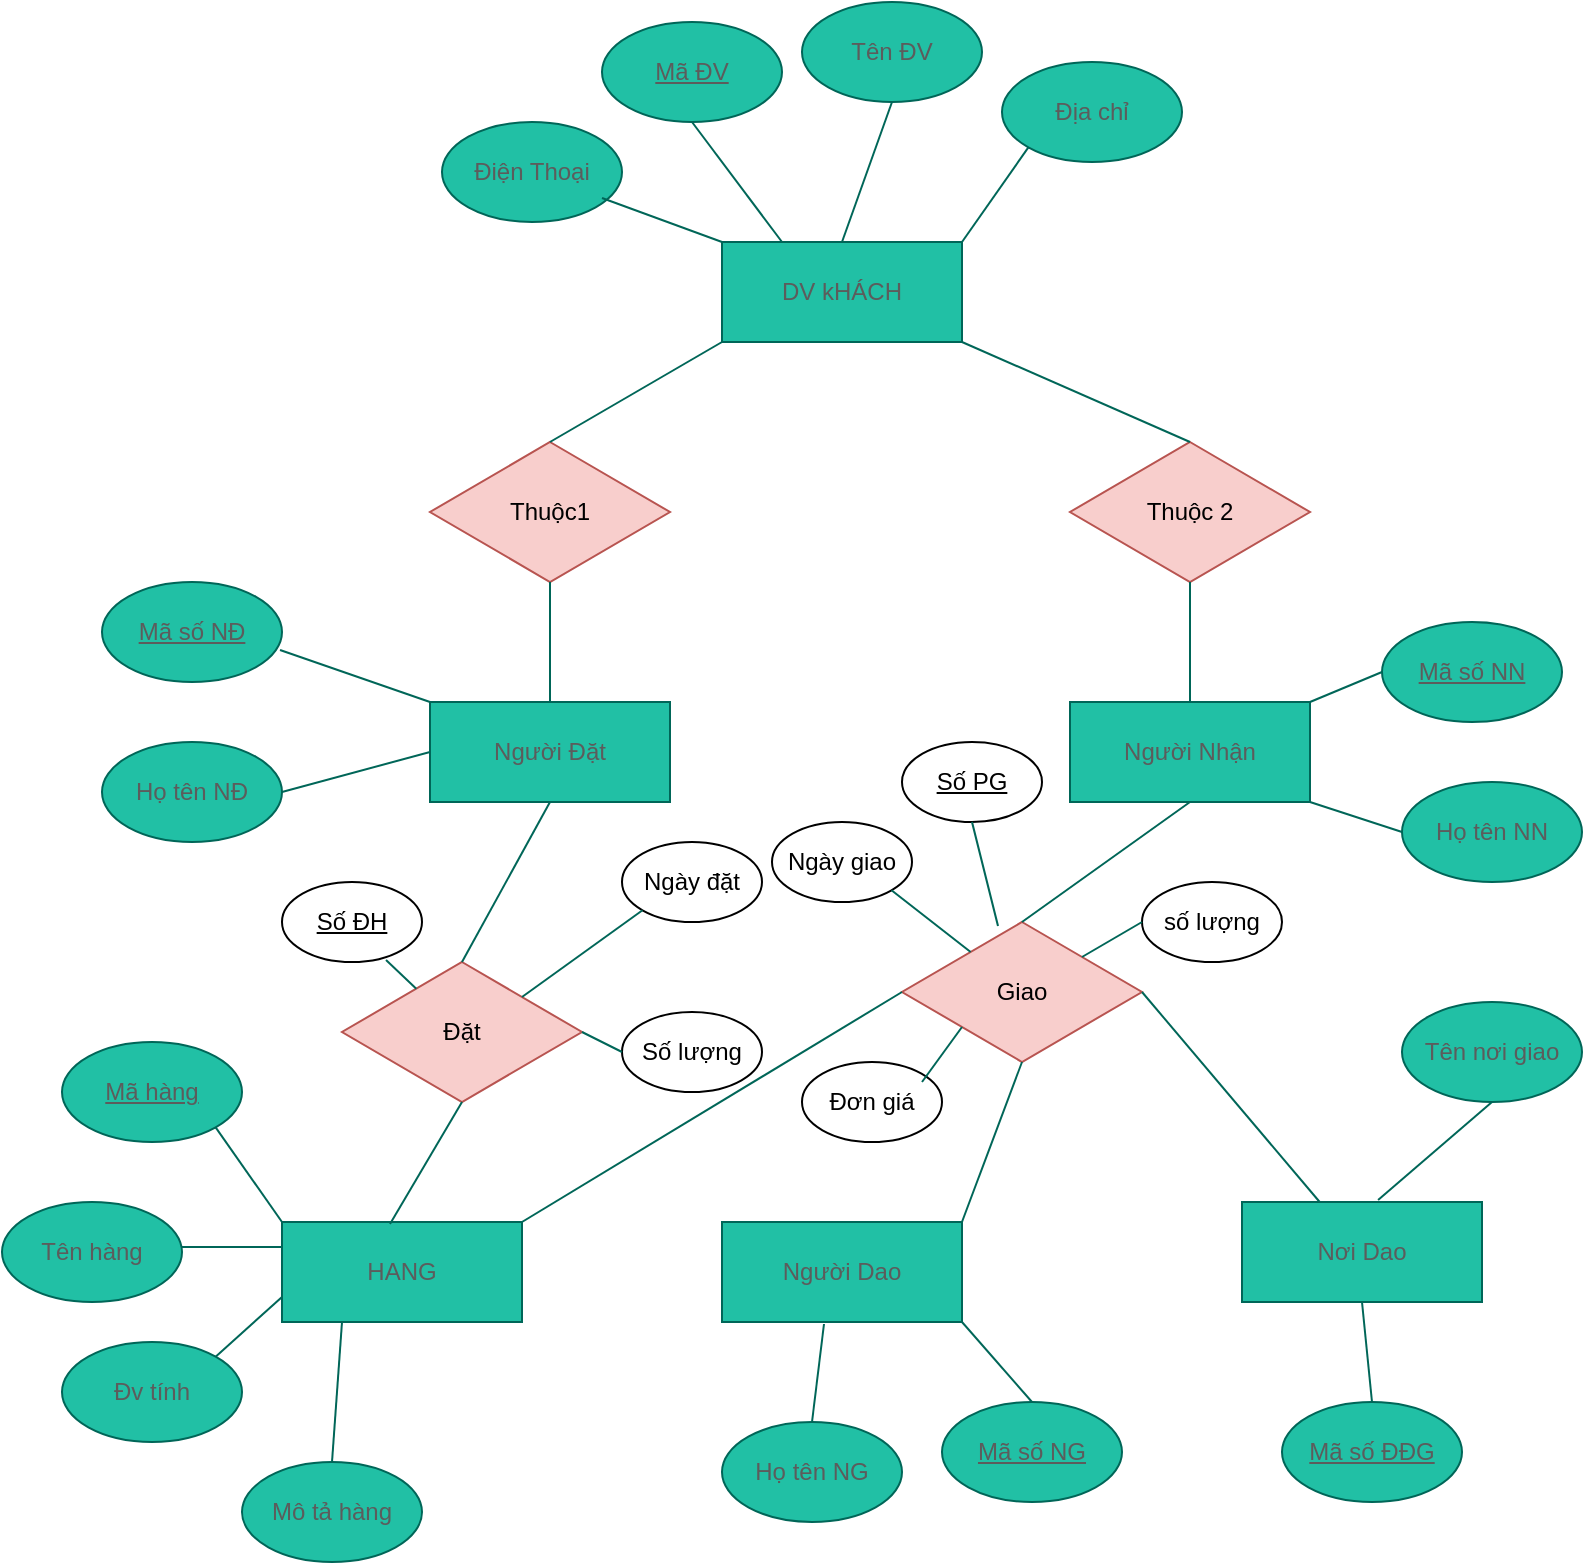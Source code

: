<mxfile version="14.4.3" type="device"><diagram id="ddR-chVy-TIGkx8MfOag" name="Page-1"><mxGraphModel dx="1679" dy="494" grid="1" gridSize="10" guides="1" tooltips="1" connect="1" arrows="1" fold="1" page="1" pageScale="1" pageWidth="827" pageHeight="1169" math="0" shadow="0"><root><mxCell id="0"/><mxCell id="1" parent="0"/><mxCell id="TIYxr--SBa2zYIi0QF-9-9" value="Người Đặt" style="whiteSpace=wrap;html=1;strokeColor=#006658;fillColor=#21C0A5;fontColor=#5C5C5C;" parent="1" vertex="1"><mxGeometry x="194" y="670" width="120" height="50" as="geometry"/></mxCell><mxCell id="TIYxr--SBa2zYIi0QF-9-10" value="Người Nhận" style="whiteSpace=wrap;html=1;fillColor=#21C0A5;strokeColor=#006658;fontColor=#5C5C5C;" parent="1" vertex="1"><mxGeometry x="514" y="670" width="120" height="50" as="geometry"/></mxCell><mxCell id="TIYxr--SBa2zYIi0QF-9-11" value="Thuộc1" style="rhombus;whiteSpace=wrap;html=1;strokeColor=#b85450;fillColor=#f8cecc;" parent="1" vertex="1"><mxGeometry x="194" y="540" width="120" height="70" as="geometry"/></mxCell><mxCell id="TIYxr--SBa2zYIi0QF-9-12" value="Thuộc 2" style="rhombus;whiteSpace=wrap;html=1;strokeColor=#b85450;fillColor=#f8cecc;" parent="1" vertex="1"><mxGeometry x="514" y="540" width="120" height="70" as="geometry"/></mxCell><mxCell id="TIYxr--SBa2zYIi0QF-9-13" value="DV kHÁCH" style="whiteSpace=wrap;html=1;strokeColor=#006658;fillColor=#21C0A5;fontColor=#5C5C5C;" parent="1" vertex="1"><mxGeometry x="340" y="440" width="120" height="50" as="geometry"/></mxCell><mxCell id="TIYxr--SBa2zYIi0QF-9-14" value="HANG" style="whiteSpace=wrap;html=1;strokeColor=#006658;fillColor=#21C0A5;fontColor=#5C5C5C;" parent="1" vertex="1"><mxGeometry x="120" y="930" width="120" height="50" as="geometry"/></mxCell><mxCell id="TIYxr--SBa2zYIi0QF-9-15" value="Người Dao" style="whiteSpace=wrap;html=1;strokeColor=#006658;fillColor=#21C0A5;fontColor=#5C5C5C;" parent="1" vertex="1"><mxGeometry x="340" y="930" width="120" height="50" as="geometry"/></mxCell><mxCell id="TIYxr--SBa2zYIi0QF-9-16" value="Đặt" style="rhombus;whiteSpace=wrap;html=1;strokeColor=#b85450;fillColor=#f8cecc;" parent="1" vertex="1"><mxGeometry x="150" y="800" width="120" height="70" as="geometry"/></mxCell><mxCell id="TIYxr--SBa2zYIi0QF-9-17" value="Giao" style="rhombus;whiteSpace=wrap;html=1;strokeColor=#b85450;fillColor=#f8cecc;" parent="1" vertex="1"><mxGeometry x="430" y="780" width="120" height="70" as="geometry"/></mxCell><mxCell id="TIYxr--SBa2zYIi0QF-9-18" value="Nơi Dao" style="whiteSpace=wrap;html=1;strokeColor=#006658;fillColor=#21C0A5;fontColor=#5C5C5C;" parent="1" vertex="1"><mxGeometry x="600" y="920" width="120" height="50" as="geometry"/></mxCell><mxCell id="TIYxr--SBa2zYIi0QF-9-19" value="" style="endArrow=none;html=1;exitX=0.5;exitY=0;exitDx=0;exitDy=0;entryX=0.5;entryY=1;entryDx=0;entryDy=0;strokeColor=#006658;fontColor=#5C5C5C;" parent="1" source="TIYxr--SBa2zYIi0QF-9-17" target="TIYxr--SBa2zYIi0QF-9-10" edge="1"><mxGeometry width="50" height="50" relative="1" as="geometry"><mxPoint x="390" y="730" as="sourcePoint"/><mxPoint x="440" y="680" as="targetPoint"/><Array as="points"/></mxGeometry></mxCell><mxCell id="TIYxr--SBa2zYIi0QF-9-20" value="" style="endArrow=none;html=1;entryX=0.5;entryY=1;entryDx=0;entryDy=0;exitX=0.5;exitY=0;exitDx=0;exitDy=0;strokeColor=#006658;fontColor=#5C5C5C;" parent="1" source="TIYxr--SBa2zYIi0QF-9-10" target="TIYxr--SBa2zYIi0QF-9-12" edge="1"><mxGeometry width="50" height="50" relative="1" as="geometry"><mxPoint x="390" y="730" as="sourcePoint"/><mxPoint x="440" y="680" as="targetPoint"/></mxGeometry></mxCell><mxCell id="TIYxr--SBa2zYIi0QF-9-21" value="" style="endArrow=none;html=1;exitX=0.5;exitY=0;exitDx=0;exitDy=0;entryX=1;entryY=1;entryDx=0;entryDy=0;strokeColor=#006658;fontColor=#5C5C5C;" parent="1" source="TIYxr--SBa2zYIi0QF-9-12" target="TIYxr--SBa2zYIi0QF-9-13" edge="1"><mxGeometry width="50" height="50" relative="1" as="geometry"><mxPoint x="390" y="530" as="sourcePoint"/><mxPoint x="440" y="480" as="targetPoint"/></mxGeometry></mxCell><mxCell id="TIYxr--SBa2zYIi0QF-9-22" value="" style="endArrow=none;html=1;exitX=0.5;exitY=0;exitDx=0;exitDy=0;entryX=0;entryY=1;entryDx=0;entryDy=0;strokeColor=#006658;fontColor=#5C5C5C;" parent="1" source="TIYxr--SBa2zYIi0QF-9-11" target="TIYxr--SBa2zYIi0QF-9-13" edge="1"><mxGeometry width="50" height="50" relative="1" as="geometry"><mxPoint x="390" y="530" as="sourcePoint"/><mxPoint x="440" y="480" as="targetPoint"/></mxGeometry></mxCell><mxCell id="TIYxr--SBa2zYIi0QF-9-23" value="" style="endArrow=none;html=1;exitX=0.5;exitY=0;exitDx=0;exitDy=0;entryX=0.5;entryY=1;entryDx=0;entryDy=0;strokeColor=#006658;fontColor=#5C5C5C;" parent="1" source="TIYxr--SBa2zYIi0QF-9-9" target="TIYxr--SBa2zYIi0QF-9-11" edge="1"><mxGeometry width="50" height="50" relative="1" as="geometry"><mxPoint x="254" y="665" as="sourcePoint"/><mxPoint x="440" y="580" as="targetPoint"/></mxGeometry></mxCell><mxCell id="TIYxr--SBa2zYIi0QF-9-25" value="" style="endArrow=none;html=1;exitX=0.5;exitY=0;exitDx=0;exitDy=0;entryX=0.5;entryY=1;entryDx=0;entryDy=0;strokeColor=#006658;fontColor=#5C5C5C;" parent="1" source="TIYxr--SBa2zYIi0QF-9-16" target="TIYxr--SBa2zYIi0QF-9-9" edge="1"><mxGeometry width="50" height="50" relative="1" as="geometry"><mxPoint x="390" y="730" as="sourcePoint"/><mxPoint x="440" y="680" as="targetPoint"/></mxGeometry></mxCell><mxCell id="TIYxr--SBa2zYIi0QF-9-26" value="" style="endArrow=none;html=1;entryX=0.5;entryY=1;entryDx=0;entryDy=0;exitX=0.45;exitY=0.02;exitDx=0;exitDy=0;exitPerimeter=0;strokeColor=#006658;fontColor=#5C5C5C;" parent="1" source="TIYxr--SBa2zYIi0QF-9-14" target="TIYxr--SBa2zYIi0QF-9-16" edge="1"><mxGeometry width="50" height="50" relative="1" as="geometry"><mxPoint x="390" y="930" as="sourcePoint"/><mxPoint x="440" y="880" as="targetPoint"/></mxGeometry></mxCell><mxCell id="TIYxr--SBa2zYIi0QF-9-27" value="" style="endArrow=none;html=1;entryX=0;entryY=0.5;entryDx=0;entryDy=0;exitX=1;exitY=0;exitDx=0;exitDy=0;strokeColor=#006658;fontColor=#5C5C5C;" parent="1" source="TIYxr--SBa2zYIi0QF-9-14" target="TIYxr--SBa2zYIi0QF-9-17" edge="1"><mxGeometry width="50" height="50" relative="1" as="geometry"><mxPoint x="390" y="930" as="sourcePoint"/><mxPoint x="440" y="880" as="targetPoint"/></mxGeometry></mxCell><mxCell id="TIYxr--SBa2zYIi0QF-9-29" value="" style="endArrow=none;html=1;exitX=1;exitY=0;exitDx=0;exitDy=0;entryX=0.5;entryY=1;entryDx=0;entryDy=0;strokeColor=#006658;fontColor=#5C5C5C;" parent="1" source="TIYxr--SBa2zYIi0QF-9-15" target="TIYxr--SBa2zYIi0QF-9-17" edge="1"><mxGeometry width="50" height="50" relative="1" as="geometry"><mxPoint x="390" y="930" as="sourcePoint"/><mxPoint x="440" y="880" as="targetPoint"/></mxGeometry></mxCell><mxCell id="TIYxr--SBa2zYIi0QF-9-31" value="&lt;u&gt;Mã ĐV&lt;/u&gt;" style="ellipse;whiteSpace=wrap;html=1;strokeColor=#006658;fillColor=#21C0A5;fontColor=#5C5C5C;" parent="1" vertex="1"><mxGeometry x="280" y="330" width="90" height="50" as="geometry"/></mxCell><mxCell id="TIYxr--SBa2zYIi0QF-9-32" value="Tên ĐV" style="ellipse;whiteSpace=wrap;html=1;strokeColor=#006658;fillColor=#21C0A5;fontColor=#5C5C5C;" parent="1" vertex="1"><mxGeometry x="380" y="320" width="90" height="50" as="geometry"/></mxCell><mxCell id="TIYxr--SBa2zYIi0QF-9-33" value="Địa chỉ" style="ellipse;whiteSpace=wrap;html=1;strokeColor=#006658;fillColor=#21C0A5;fontColor=#5C5C5C;" parent="1" vertex="1"><mxGeometry x="480" y="350" width="90" height="50" as="geometry"/></mxCell><mxCell id="TIYxr--SBa2zYIi0QF-9-34" value="Điện Thoại" style="ellipse;whiteSpace=wrap;html=1;strokeColor=#006658;fillColor=#21C0A5;fontColor=#5C5C5C;" parent="1" vertex="1"><mxGeometry x="200" y="380" width="90" height="50" as="geometry"/></mxCell><mxCell id="TIYxr--SBa2zYIi0QF-9-35" value="" style="endArrow=none;html=1;exitX=1;exitY=0;exitDx=0;exitDy=0;entryX=0;entryY=1;entryDx=0;entryDy=0;strokeColor=#006658;fontColor=#5C5C5C;" parent="1" source="TIYxr--SBa2zYIi0QF-9-13" target="TIYxr--SBa2zYIi0QF-9-33" edge="1"><mxGeometry width="50" height="50" relative="1" as="geometry"><mxPoint x="390" y="430" as="sourcePoint"/><mxPoint x="440" y="380" as="targetPoint"/></mxGeometry></mxCell><mxCell id="TIYxr--SBa2zYIi0QF-9-36" value="" style="endArrow=none;html=1;exitX=0.5;exitY=0;exitDx=0;exitDy=0;entryX=0.5;entryY=1;entryDx=0;entryDy=0;strokeColor=#006658;fontColor=#5C5C5C;" parent="1" source="TIYxr--SBa2zYIi0QF-9-13" target="TIYxr--SBa2zYIi0QF-9-32" edge="1"><mxGeometry width="50" height="50" relative="1" as="geometry"><mxPoint x="390" y="430" as="sourcePoint"/><mxPoint x="440" y="380" as="targetPoint"/></mxGeometry></mxCell><mxCell id="TIYxr--SBa2zYIi0QF-9-37" value="" style="endArrow=none;html=1;entryX=0.5;entryY=1;entryDx=0;entryDy=0;exitX=0.25;exitY=0;exitDx=0;exitDy=0;strokeColor=#006658;fontColor=#5C5C5C;" parent="1" source="TIYxr--SBa2zYIi0QF-9-13" target="TIYxr--SBa2zYIi0QF-9-31" edge="1"><mxGeometry width="50" height="50" relative="1" as="geometry"><mxPoint x="360" y="430" as="sourcePoint"/><mxPoint x="435" y="380" as="targetPoint"/></mxGeometry></mxCell><mxCell id="TIYxr--SBa2zYIi0QF-9-38" value="" style="endArrow=none;html=1;strokeColor=#006658;fontColor=#5C5C5C;" parent="1" edge="1"><mxGeometry width="50" height="50" relative="1" as="geometry"><mxPoint x="340" y="440" as="sourcePoint"/><mxPoint x="280" y="418" as="targetPoint"/></mxGeometry></mxCell><mxCell id="TIYxr--SBa2zYIi0QF-9-39" value="&lt;u&gt;Mã số NĐ&lt;/u&gt;" style="ellipse;whiteSpace=wrap;html=1;strokeColor=#006658;fillColor=#21C0A5;fontColor=#5C5C5C;" parent="1" vertex="1"><mxGeometry x="30" y="610" width="90" height="50" as="geometry"/></mxCell><mxCell id="TIYxr--SBa2zYIi0QF-9-40" value="Họ tên NĐ" style="ellipse;whiteSpace=wrap;html=1;strokeColor=#006658;fillColor=#21C0A5;fontColor=#5C5C5C;" parent="1" vertex="1"><mxGeometry x="30" y="690" width="90" height="50" as="geometry"/></mxCell><mxCell id="TIYxr--SBa2zYIi0QF-9-42" value="" style="endArrow=none;html=1;exitX=0.989;exitY=0.68;exitDx=0;exitDy=0;exitPerimeter=0;entryX=0;entryY=0;entryDx=0;entryDy=0;strokeColor=#006658;fontColor=#5C5C5C;" parent="1" source="TIYxr--SBa2zYIi0QF-9-39" target="TIYxr--SBa2zYIi0QF-9-9" edge="1"><mxGeometry width="50" height="50" relative="1" as="geometry"><mxPoint x="390" y="630" as="sourcePoint"/><mxPoint x="440" y="580" as="targetPoint"/></mxGeometry></mxCell><mxCell id="TIYxr--SBa2zYIi0QF-9-43" value="" style="endArrow=none;html=1;exitX=1;exitY=0.5;exitDx=0;exitDy=0;entryX=0;entryY=0.5;entryDx=0;entryDy=0;strokeColor=#006658;fontColor=#5C5C5C;" parent="1" source="TIYxr--SBa2zYIi0QF-9-40" target="TIYxr--SBa2zYIi0QF-9-9" edge="1"><mxGeometry width="50" height="50" relative="1" as="geometry"><mxPoint x="129.01" y="654" as="sourcePoint"/><mxPoint x="190" y="690" as="targetPoint"/></mxGeometry></mxCell><mxCell id="TIYxr--SBa2zYIi0QF-9-44" value="&lt;u&gt;Mã số NN&lt;/u&gt;" style="ellipse;whiteSpace=wrap;html=1;strokeColor=#006658;fillColor=#21C0A5;fontColor=#5C5C5C;" parent="1" vertex="1"><mxGeometry x="670" y="630" width="90" height="50" as="geometry"/></mxCell><mxCell id="TIYxr--SBa2zYIi0QF-9-45" value="Họ tên NN" style="ellipse;whiteSpace=wrap;html=1;strokeColor=#006658;fillColor=#21C0A5;fontColor=#5C5C5C;" parent="1" vertex="1"><mxGeometry x="680" y="710" width="90" height="50" as="geometry"/></mxCell><mxCell id="TIYxr--SBa2zYIi0QF-9-46" value="" style="endArrow=none;html=1;entryX=0;entryY=0.5;entryDx=0;entryDy=0;exitX=1;exitY=0;exitDx=0;exitDy=0;strokeColor=#006658;fontColor=#5C5C5C;" parent="1" source="TIYxr--SBa2zYIi0QF-9-10" target="TIYxr--SBa2zYIi0QF-9-44" edge="1"><mxGeometry width="50" height="50" relative="1" as="geometry"><mxPoint x="640" y="670" as="sourcePoint"/><mxPoint x="440" y="680" as="targetPoint"/></mxGeometry></mxCell><mxCell id="TIYxr--SBa2zYIi0QF-9-47" value="" style="endArrow=none;html=1;entryX=0;entryY=0.5;entryDx=0;entryDy=0;exitX=1;exitY=1;exitDx=0;exitDy=0;strokeColor=#006658;fontColor=#5C5C5C;" parent="1" source="TIYxr--SBa2zYIi0QF-9-10" target="TIYxr--SBa2zYIi0QF-9-45" edge="1"><mxGeometry width="50" height="50" relative="1" as="geometry"><mxPoint x="390" y="730" as="sourcePoint"/><mxPoint x="440" y="680" as="targetPoint"/></mxGeometry></mxCell><mxCell id="TIYxr--SBa2zYIi0QF-9-48" value="" style="endArrow=none;html=1;entryX=1;entryY=0.5;entryDx=0;entryDy=0;strokeColor=#006658;fontColor=#5C5C5C;" parent="1" source="TIYxr--SBa2zYIi0QF-9-18" target="TIYxr--SBa2zYIi0QF-9-17" edge="1"><mxGeometry width="50" height="50" relative="1" as="geometry"><mxPoint x="390" y="930" as="sourcePoint"/><mxPoint x="440" y="880" as="targetPoint"/></mxGeometry></mxCell><mxCell id="TIYxr--SBa2zYIi0QF-9-49" value="Tên nơi giao" style="ellipse;whiteSpace=wrap;html=1;strokeColor=#006658;fillColor=#21C0A5;fontColor=#5C5C5C;" parent="1" vertex="1"><mxGeometry x="680" y="820" width="90" height="50" as="geometry"/></mxCell><mxCell id="TIYxr--SBa2zYIi0QF-9-51" value="&lt;u&gt;Mã số ĐĐG&lt;/u&gt;" style="ellipse;whiteSpace=wrap;html=1;strokeColor=#006658;fillColor=#21C0A5;fontColor=#5C5C5C;" parent="1" vertex="1"><mxGeometry x="620" y="1020" width="90" height="50" as="geometry"/></mxCell><mxCell id="TIYxr--SBa2zYIi0QF-9-52" value="Họ tên NG" style="ellipse;whiteSpace=wrap;html=1;strokeColor=#006658;fillColor=#21C0A5;fontColor=#5C5C5C;" parent="1" vertex="1"><mxGeometry x="340" y="1030" width="90" height="50" as="geometry"/></mxCell><mxCell id="TIYxr--SBa2zYIi0QF-9-53" value="Đv tính" style="ellipse;whiteSpace=wrap;html=1;strokeColor=#006658;fillColor=#21C0A5;fontColor=#5C5C5C;" parent="1" vertex="1"><mxGeometry x="10" y="990" width="90" height="50" as="geometry"/></mxCell><mxCell id="TIYxr--SBa2zYIi0QF-9-54" value="Mô tả hàng" style="ellipse;whiteSpace=wrap;html=1;strokeColor=#006658;fillColor=#21C0A5;fontColor=#5C5C5C;" parent="1" vertex="1"><mxGeometry x="100" y="1050" width="90" height="50" as="geometry"/></mxCell><mxCell id="TIYxr--SBa2zYIi0QF-9-55" value="&lt;u&gt;Mã số NG&lt;/u&gt;" style="ellipse;whiteSpace=wrap;html=1;strokeColor=#006658;fillColor=#21C0A5;fontColor=#5C5C5C;" parent="1" vertex="1"><mxGeometry x="450" y="1020" width="90" height="50" as="geometry"/></mxCell><mxCell id="TIYxr--SBa2zYIi0QF-9-56" value="" style="endArrow=none;html=1;entryX=0.5;entryY=1;entryDx=0;entryDy=0;exitX=0.5;exitY=0;exitDx=0;exitDy=0;strokeColor=#006658;fontColor=#5C5C5C;" parent="1" source="TIYxr--SBa2zYIi0QF-9-51" target="TIYxr--SBa2zYIi0QF-9-18" edge="1"><mxGeometry width="50" height="50" relative="1" as="geometry"><mxPoint x="390" y="930" as="sourcePoint"/><mxPoint x="440" y="880" as="targetPoint"/></mxGeometry></mxCell><mxCell id="TIYxr--SBa2zYIi0QF-9-57" value="" style="endArrow=none;html=1;entryX=0.5;entryY=1;entryDx=0;entryDy=0;exitX=0.567;exitY=-0.02;exitDx=0;exitDy=0;exitPerimeter=0;strokeColor=#006658;fontColor=#5C5C5C;" parent="1" source="TIYxr--SBa2zYIi0QF-9-18" target="TIYxr--SBa2zYIi0QF-9-49" edge="1"><mxGeometry width="50" height="50" relative="1" as="geometry"><mxPoint x="675" y="1030" as="sourcePoint"/><mxPoint x="670" y="980" as="targetPoint"/></mxGeometry></mxCell><mxCell id="TIYxr--SBa2zYIi0QF-9-58" value="" style="endArrow=none;html=1;entryX=1;entryY=1;entryDx=0;entryDy=0;exitX=0.5;exitY=0;exitDx=0;exitDy=0;strokeColor=#006658;fontColor=#5C5C5C;" parent="1" source="TIYxr--SBa2zYIi0QF-9-55" target="TIYxr--SBa2zYIi0QF-9-15" edge="1"><mxGeometry width="50" height="50" relative="1" as="geometry"><mxPoint x="685" y="1040" as="sourcePoint"/><mxPoint x="680" y="990" as="targetPoint"/></mxGeometry></mxCell><mxCell id="TIYxr--SBa2zYIi0QF-9-59" value="" style="endArrow=none;html=1;entryX=0.425;entryY=1.02;entryDx=0;entryDy=0;exitX=0.5;exitY=0;exitDx=0;exitDy=0;entryPerimeter=0;strokeColor=#006658;fontColor=#5C5C5C;" parent="1" source="TIYxr--SBa2zYIi0QF-9-52" target="TIYxr--SBa2zYIi0QF-9-15" edge="1"><mxGeometry width="50" height="50" relative="1" as="geometry"><mxPoint x="505" y="1030" as="sourcePoint"/><mxPoint x="470" y="990" as="targetPoint"/></mxGeometry></mxCell><mxCell id="TIYxr--SBa2zYIi0QF-9-62" value="Tên hàng" style="ellipse;whiteSpace=wrap;html=1;strokeColor=#006658;fillColor=#21C0A5;fontColor=#5C5C5C;" parent="1" vertex="1"><mxGeometry x="-20" y="920" width="90" height="50" as="geometry"/></mxCell><mxCell id="TIYxr--SBa2zYIi0QF-9-63" value="&lt;u&gt;Mã hàng&lt;/u&gt;" style="ellipse;whiteSpace=wrap;html=1;strokeColor=#006658;fillColor=#21C0A5;fontColor=#5C5C5C;" parent="1" vertex="1"><mxGeometry x="10" y="840" width="90" height="50" as="geometry"/></mxCell><mxCell id="TIYxr--SBa2zYIi0QF-9-68" value="" style="endArrow=none;html=1;entryX=1;entryY=1;entryDx=0;entryDy=0;exitX=0;exitY=0;exitDx=0;exitDy=0;strokeColor=#006658;fontColor=#5C5C5C;" parent="1" source="TIYxr--SBa2zYIi0QF-9-14" target="TIYxr--SBa2zYIi0QF-9-63" edge="1"><mxGeometry width="50" height="50" relative="1" as="geometry"><mxPoint x="400" y="1030" as="sourcePoint"/><mxPoint x="450" y="980" as="targetPoint"/><Array as="points"/></mxGeometry></mxCell><mxCell id="TIYxr--SBa2zYIi0QF-9-69" value="" style="endArrow=none;html=1;entryX=1;entryY=0.45;entryDx=0;entryDy=0;entryPerimeter=0;exitX=0;exitY=0.25;exitDx=0;exitDy=0;strokeColor=#006658;fontColor=#5C5C5C;" parent="1" source="TIYxr--SBa2zYIi0QF-9-14" target="TIYxr--SBa2zYIi0QF-9-62" edge="1"><mxGeometry width="50" height="50" relative="1" as="geometry"><mxPoint x="110" y="944" as="sourcePoint"/><mxPoint x="96.82" y="892.678" as="targetPoint"/><Array as="points"/></mxGeometry></mxCell><mxCell id="TIYxr--SBa2zYIi0QF-9-71" value="" style="endArrow=none;html=1;entryX=1;entryY=0;entryDx=0;entryDy=0;exitX=0;exitY=0.75;exitDx=0;exitDy=0;strokeColor=#006658;fontColor=#5C5C5C;" parent="1" source="TIYxr--SBa2zYIi0QF-9-14" target="TIYxr--SBa2zYIi0QF-9-53" edge="1"><mxGeometry width="50" height="50" relative="1" as="geometry"><mxPoint x="130" y="952.5" as="sourcePoint"/><mxPoint x="80" y="952.5" as="targetPoint"/><Array as="points"/></mxGeometry></mxCell><mxCell id="TIYxr--SBa2zYIi0QF-9-72" value="" style="endArrow=none;html=1;entryX=0.5;entryY=0;entryDx=0;entryDy=0;exitX=0.25;exitY=1;exitDx=0;exitDy=0;strokeColor=#006658;fontColor=#5C5C5C;" parent="1" source="TIYxr--SBa2zYIi0QF-9-14" target="TIYxr--SBa2zYIi0QF-9-54" edge="1"><mxGeometry width="50" height="50" relative="1" as="geometry"><mxPoint x="130" y="977.5" as="sourcePoint"/><mxPoint x="96.82" y="1007.322" as="targetPoint"/><Array as="points"/></mxGeometry></mxCell><mxCell id="TIYxr--SBa2zYIi0QF-9-73" value="&lt;u&gt;Số ĐH&lt;/u&gt;" style="ellipse;whiteSpace=wrap;html=1;" parent="1" vertex="1"><mxGeometry x="120" y="760" width="70" height="40" as="geometry"/></mxCell><mxCell id="TIYxr--SBa2zYIi0QF-9-74" value="Ngày đặt" style="ellipse;whiteSpace=wrap;html=1;" parent="1" vertex="1"><mxGeometry x="290" y="740" width="70" height="40" as="geometry"/></mxCell><mxCell id="TIYxr--SBa2zYIi0QF-9-75" value="Số lượng" style="ellipse;whiteSpace=wrap;html=1;" parent="1" vertex="1"><mxGeometry x="290" y="825" width="70" height="40" as="geometry"/></mxCell><mxCell id="TIYxr--SBa2zYIi0QF-9-76" value="" style="endArrow=none;html=1;entryX=0;entryY=1;entryDx=0;entryDy=0;exitX=1;exitY=0;exitDx=0;exitDy=0;strokeColor=#006658;fontColor=#5C5C5C;" parent="1" source="TIYxr--SBa2zYIi0QF-9-16" target="TIYxr--SBa2zYIi0QF-9-74" edge="1"><mxGeometry width="50" height="50" relative="1" as="geometry"><mxPoint x="390" y="920" as="sourcePoint"/><mxPoint x="440" y="870" as="targetPoint"/></mxGeometry></mxCell><mxCell id="TIYxr--SBa2zYIi0QF-9-77" value="" style="endArrow=none;html=1;entryX=0;entryY=0.5;entryDx=0;entryDy=0;exitX=1;exitY=0.5;exitDx=0;exitDy=0;strokeColor=#006658;fontColor=#5C5C5C;" parent="1" source="TIYxr--SBa2zYIi0QF-9-16" target="TIYxr--SBa2zYIi0QF-9-75" edge="1"><mxGeometry width="50" height="50" relative="1" as="geometry"><mxPoint x="270" y="840" as="sourcePoint"/><mxPoint x="310.251" y="784.142" as="targetPoint"/></mxGeometry></mxCell><mxCell id="TIYxr--SBa2zYIi0QF-9-78" value="" style="endArrow=none;html=1;entryX=0.743;entryY=0.975;entryDx=0;entryDy=0;entryPerimeter=0;strokeColor=#006658;fontColor=#5C5C5C;" parent="1" source="TIYxr--SBa2zYIi0QF-9-16" target="TIYxr--SBa2zYIi0QF-9-73" edge="1"><mxGeometry width="50" height="50" relative="1" as="geometry"><mxPoint x="250" y="827.5" as="sourcePoint"/><mxPoint x="310.251" y="784.142" as="targetPoint"/></mxGeometry></mxCell><mxCell id="TIYxr--SBa2zYIi0QF-9-79" value="Ngày giao" style="ellipse;whiteSpace=wrap;html=1;" parent="1" vertex="1"><mxGeometry x="365" y="730" width="70" height="40" as="geometry"/></mxCell><mxCell id="TIYxr--SBa2zYIi0QF-9-80" value="&lt;u&gt;Số PG&lt;/u&gt;" style="ellipse;whiteSpace=wrap;html=1;" parent="1" vertex="1"><mxGeometry x="430" y="690" width="70" height="40" as="geometry"/></mxCell><mxCell id="TIYxr--SBa2zYIi0QF-9-81" value="số lượng" style="ellipse;whiteSpace=wrap;html=1;" parent="1" vertex="1"><mxGeometry x="550" y="760" width="70" height="40" as="geometry"/></mxCell><mxCell id="TIYxr--SBa2zYIi0QF-9-82" value="Đơn giá" style="ellipse;whiteSpace=wrap;html=1;" parent="1" vertex="1"><mxGeometry x="380" y="850" width="70" height="40" as="geometry"/></mxCell><mxCell id="TIYxr--SBa2zYIi0QF-9-83" value="" style="endArrow=none;html=1;entryX=0;entryY=1;entryDx=0;entryDy=0;strokeColor=#006658;fontColor=#5C5C5C;" parent="1" target="TIYxr--SBa2zYIi0QF-9-17" edge="1"><mxGeometry width="50" height="50" relative="1" as="geometry"><mxPoint x="440" y="860" as="sourcePoint"/><mxPoint x="440" y="870" as="targetPoint"/></mxGeometry></mxCell><mxCell id="TIYxr--SBa2zYIi0QF-9-84" value="" style="endArrow=none;html=1;entryX=0;entryY=0.5;entryDx=0;entryDy=0;exitX=1;exitY=0;exitDx=0;exitDy=0;strokeColor=#006658;fontColor=#5C5C5C;" parent="1" source="TIYxr--SBa2zYIi0QF-9-17" target="TIYxr--SBa2zYIi0QF-9-81" edge="1"><mxGeometry width="50" height="50" relative="1" as="geometry"><mxPoint x="450" y="870" as="sourcePoint"/><mxPoint x="470" y="842.5" as="targetPoint"/></mxGeometry></mxCell><mxCell id="TIYxr--SBa2zYIi0QF-9-85" value="" style="endArrow=none;html=1;entryX=0.5;entryY=1;entryDx=0;entryDy=0;exitX=0.4;exitY=0.029;exitDx=0;exitDy=0;exitPerimeter=0;strokeColor=#006658;fontColor=#5C5C5C;" parent="1" source="TIYxr--SBa2zYIi0QF-9-17" target="TIYxr--SBa2zYIi0QF-9-80" edge="1"><mxGeometry width="50" height="50" relative="1" as="geometry"><mxPoint x="450" y="770" as="sourcePoint"/><mxPoint x="480" y="752.5" as="targetPoint"/></mxGeometry></mxCell><mxCell id="TIYxr--SBa2zYIi0QF-9-86" value="" style="endArrow=none;html=1;entryX=1;entryY=1;entryDx=0;entryDy=0;strokeColor=#006658;fontColor=#5C5C5C;" parent="1" source="TIYxr--SBa2zYIi0QF-9-17" target="TIYxr--SBa2zYIi0QF-9-79" edge="1"><mxGeometry width="50" height="50" relative="1" as="geometry"><mxPoint x="540" y="817.5" as="sourcePoint"/><mxPoint x="440" y="770" as="targetPoint"/></mxGeometry></mxCell></root></mxGraphModel></diagram></mxfile>